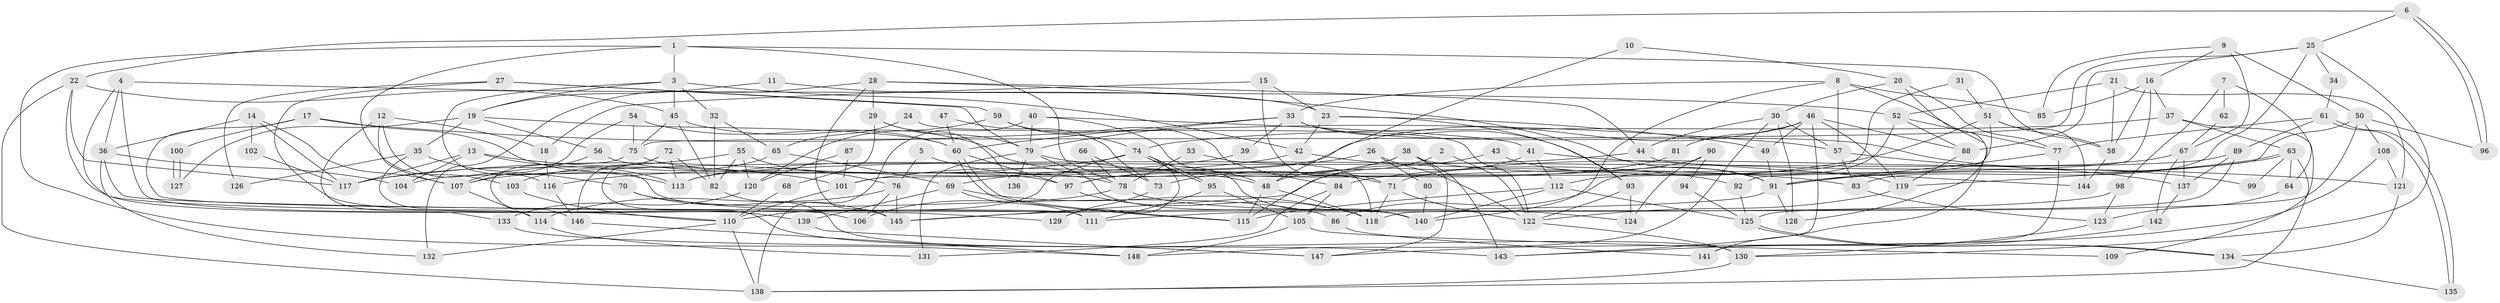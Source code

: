 // coarse degree distribution, {5: 0.09473684210526316, 7: 0.1368421052631579, 6: 0.21052631578947367, 4: 0.16842105263157894, 3: 0.16842105263157894, 8: 0.05263157894736842, 2: 0.1368421052631579, 10: 0.010526315789473684, 9: 0.021052631578947368}
// Generated by graph-tools (version 1.1) at 2025/41/03/06/25 10:41:53]
// undirected, 148 vertices, 296 edges
graph export_dot {
graph [start="1"]
  node [color=gray90,style=filled];
  1;
  2;
  3;
  4;
  5;
  6;
  7;
  8;
  9;
  10;
  11;
  12;
  13;
  14;
  15;
  16;
  17;
  18;
  19;
  20;
  21;
  22;
  23;
  24;
  25;
  26;
  27;
  28;
  29;
  30;
  31;
  32;
  33;
  34;
  35;
  36;
  37;
  38;
  39;
  40;
  41;
  42;
  43;
  44;
  45;
  46;
  47;
  48;
  49;
  50;
  51;
  52;
  53;
  54;
  55;
  56;
  57;
  58;
  59;
  60;
  61;
  62;
  63;
  64;
  65;
  66;
  67;
  68;
  69;
  70;
  71;
  72;
  73;
  74;
  75;
  76;
  77;
  78;
  79;
  80;
  81;
  82;
  83;
  84;
  85;
  86;
  87;
  88;
  89;
  90;
  91;
  92;
  93;
  94;
  95;
  96;
  97;
  98;
  99;
  100;
  101;
  102;
  103;
  104;
  105;
  106;
  107;
  108;
  109;
  110;
  111;
  112;
  113;
  114;
  115;
  116;
  117;
  118;
  119;
  120;
  121;
  122;
  123;
  124;
  125;
  126;
  127;
  128;
  129;
  130;
  131;
  132;
  133;
  134;
  135;
  136;
  137;
  138;
  139;
  140;
  141;
  142;
  143;
  144;
  145;
  146;
  147;
  148;
  1 -- 3;
  1 -- 58;
  1 -- 78;
  1 -- 103;
  1 -- 148;
  2 -- 122;
  2 -- 48;
  3 -- 42;
  3 -- 19;
  3 -- 32;
  3 -- 45;
  3 -- 140;
  4 -- 52;
  4 -- 110;
  4 -- 36;
  4 -- 111;
  5 -- 48;
  5 -- 76;
  6 -- 96;
  6 -- 96;
  6 -- 25;
  6 -- 22;
  7 -- 98;
  7 -- 64;
  7 -- 62;
  8 -- 140;
  8 -- 85;
  8 -- 33;
  8 -- 57;
  8 -- 141;
  9 -- 16;
  9 -- 50;
  9 -- 67;
  9 -- 85;
  10 -- 48;
  10 -- 20;
  11 -- 23;
  11 -- 19;
  12 -- 18;
  12 -- 107;
  12 -- 116;
  12 -- 133;
  13 -- 113;
  13 -- 101;
  13 -- 104;
  13 -- 117;
  14 -- 117;
  14 -- 36;
  14 -- 102;
  14 -- 107;
  15 -- 23;
  15 -- 71;
  15 -- 18;
  16 -- 58;
  16 -- 37;
  16 -- 85;
  16 -- 101;
  17 -- 111;
  17 -- 57;
  17 -- 100;
  17 -- 113;
  18 -- 116;
  19 -- 60;
  19 -- 56;
  19 -- 35;
  19 -- 127;
  20 -- 77;
  20 -- 30;
  20 -- 128;
  21 -- 121;
  21 -- 52;
  21 -- 58;
  22 -- 45;
  22 -- 117;
  22 -- 138;
  22 -- 139;
  23 -- 49;
  23 -- 93;
  23 -- 42;
  24 -- 122;
  24 -- 65;
  25 -- 83;
  25 -- 130;
  25 -- 34;
  25 -- 75;
  25 -- 88;
  26 -- 69;
  26 -- 122;
  26 -- 80;
  27 -- 59;
  27 -- 79;
  27 -- 106;
  27 -- 126;
  28 -- 132;
  28 -- 91;
  28 -- 29;
  28 -- 44;
  28 -- 145;
  29 -- 79;
  29 -- 68;
  29 -- 136;
  30 -- 44;
  30 -- 148;
  30 -- 57;
  30 -- 128;
  31 -- 51;
  31 -- 112;
  32 -- 65;
  32 -- 82;
  33 -- 79;
  33 -- 39;
  33 -- 60;
  33 -- 93;
  33 -- 99;
  34 -- 61;
  35 -- 114;
  35 -- 70;
  35 -- 126;
  36 -- 104;
  36 -- 129;
  36 -- 132;
  37 -- 74;
  37 -- 63;
  37 -- 109;
  38 -- 119;
  38 -- 97;
  38 -- 73;
  38 -- 143;
  38 -- 147;
  39 -- 117;
  40 -- 41;
  40 -- 138;
  40 -- 48;
  40 -- 79;
  41 -- 145;
  41 -- 112;
  41 -- 121;
  42 -- 92;
  42 -- 101;
  43 -- 91;
  43 -- 115;
  44 -- 107;
  44 -- 144;
  45 -- 82;
  45 -- 71;
  45 -- 75;
  46 -- 88;
  46 -- 143;
  46 -- 49;
  46 -- 81;
  46 -- 104;
  46 -- 119;
  47 -- 60;
  47 -- 73;
  48 -- 115;
  48 -- 118;
  49 -- 91;
  50 -- 118;
  50 -- 119;
  50 -- 96;
  50 -- 108;
  51 -- 84;
  51 -- 58;
  51 -- 92;
  51 -- 144;
  52 -- 86;
  52 -- 88;
  52 -- 77;
  53 -- 78;
  53 -- 118;
  54 -- 75;
  54 -- 60;
  54 -- 107;
  55 -- 76;
  55 -- 117;
  55 -- 82;
  55 -- 120;
  56 -- 97;
  56 -- 107;
  57 -- 83;
  57 -- 137;
  58 -- 144;
  59 -- 120;
  59 -- 74;
  59 -- 84;
  60 -- 115;
  60 -- 115;
  60 -- 97;
  61 -- 135;
  61 -- 135;
  61 -- 77;
  61 -- 89;
  62 -- 67;
  63 -- 91;
  63 -- 91;
  63 -- 138;
  63 -- 64;
  63 -- 99;
  64 -- 123;
  65 -- 69;
  65 -- 103;
  66 -- 73;
  66 -- 78;
  67 -- 71;
  67 -- 137;
  67 -- 142;
  68 -- 110;
  69 -- 139;
  69 -- 111;
  69 -- 118;
  70 -- 145;
  70 -- 86;
  71 -- 118;
  71 -- 122;
  72 -- 113;
  72 -- 82;
  72 -- 146;
  72 -- 147;
  73 -- 129;
  74 -- 95;
  74 -- 95;
  74 -- 116;
  74 -- 110;
  74 -- 129;
  74 -- 140;
  75 -- 78;
  75 -- 146;
  76 -- 106;
  76 -- 145;
  76 -- 114;
  77 -- 91;
  77 -- 141;
  78 -- 106;
  78 -- 124;
  79 -- 140;
  79 -- 83;
  79 -- 131;
  79 -- 136;
  80 -- 140;
  81 -- 113;
  82 -- 130;
  83 -- 123;
  84 -- 131;
  84 -- 105;
  86 -- 141;
  87 -- 120;
  87 -- 101;
  88 -- 119;
  89 -- 137;
  89 -- 113;
  89 -- 125;
  90 -- 97;
  90 -- 124;
  90 -- 94;
  91 -- 128;
  91 -- 145;
  92 -- 125;
  93 -- 122;
  93 -- 124;
  94 -- 125;
  95 -- 105;
  95 -- 111;
  97 -- 118;
  98 -- 111;
  98 -- 123;
  100 -- 127;
  100 -- 127;
  101 -- 110;
  102 -- 117;
  103 -- 110;
  105 -- 148;
  105 -- 109;
  107 -- 114;
  108 -- 147;
  108 -- 121;
  110 -- 132;
  110 -- 138;
  112 -- 125;
  112 -- 140;
  112 -- 115;
  114 -- 131;
  116 -- 146;
  119 -- 122;
  120 -- 133;
  121 -- 134;
  122 -- 130;
  123 -- 130;
  125 -- 134;
  125 -- 134;
  130 -- 138;
  133 -- 143;
  134 -- 135;
  137 -- 142;
  139 -- 147;
  142 -- 143;
  146 -- 148;
}
